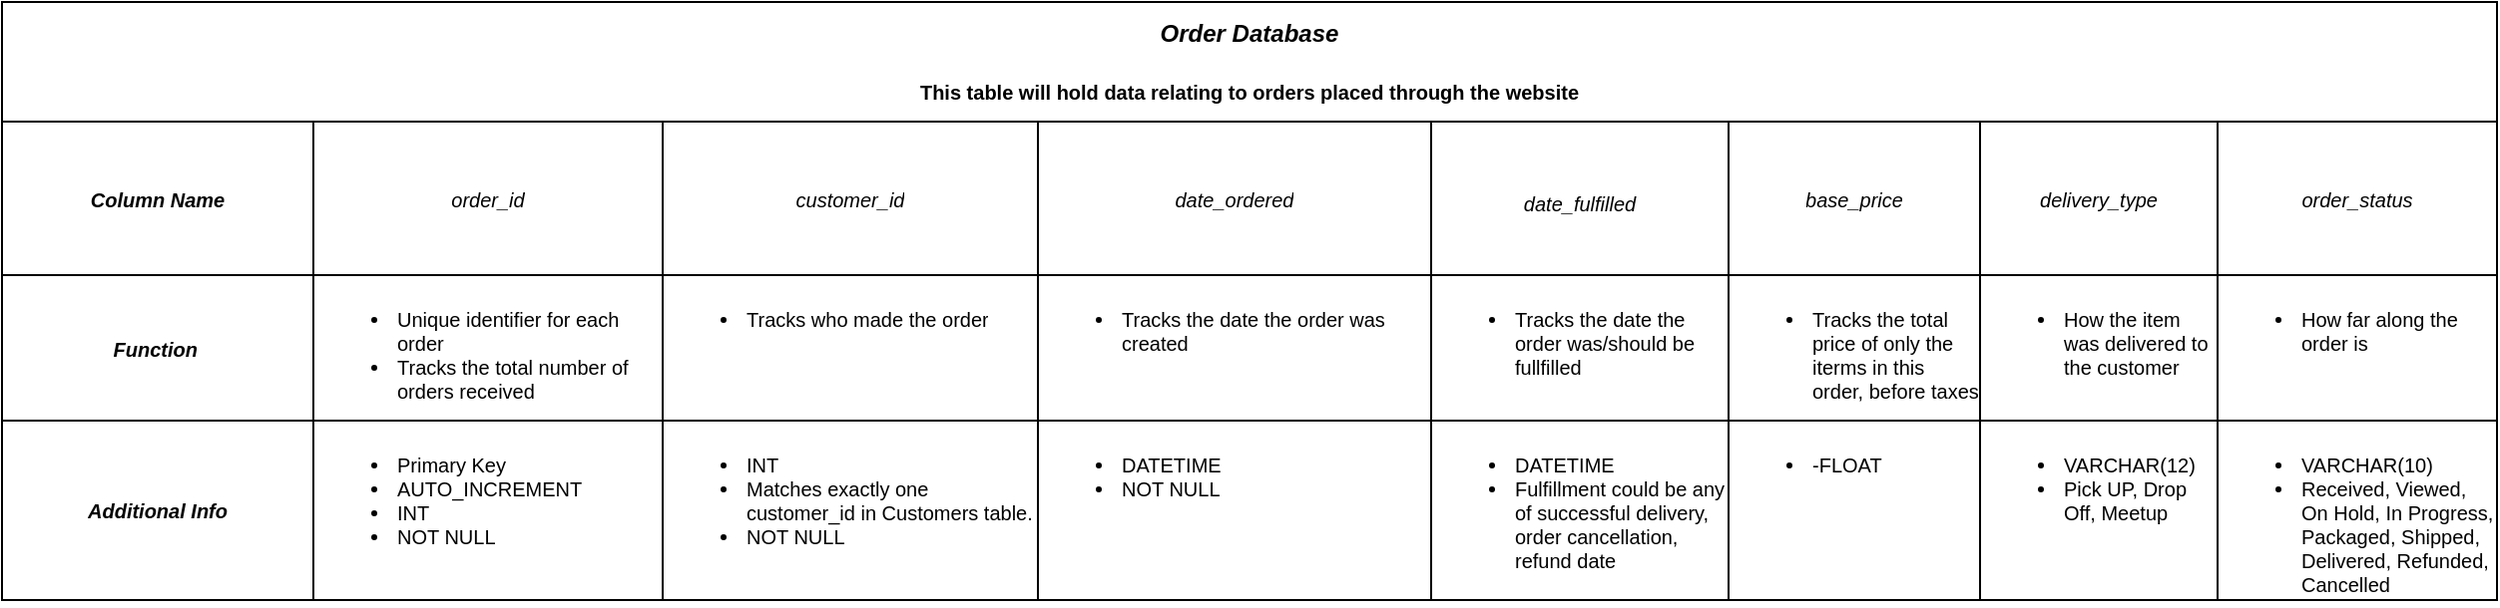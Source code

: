 <mxfile version="22.1.16" type="device">
  <diagram name="Page-1" id="gHIvGQpbCSgWHrchTyAn">
    <mxGraphModel dx="768" dy="1029" grid="1" gridSize="10" guides="1" tooltips="1" connect="1" arrows="1" fold="1" page="1" pageScale="1" pageWidth="1100" pageHeight="850" math="0" shadow="0">
      <root>
        <mxCell id="0" />
        <mxCell id="1" parent="0" />
        <mxCell id="gHuFH4bHejTYhTL7X0s5-1" value="&lt;i&gt;Order Database&lt;br&gt;&lt;/i&gt;&lt;span style=&quot;background-color: initial; font-size: 10px; text-align: left;&quot;&gt;&lt;br&gt;This table will hold data relating to orders placed through the website&lt;/span&gt;&lt;i&gt;&lt;br&gt;&lt;/i&gt;" style="swimlane;whiteSpace=wrap;html=1;align=center;startSize=60;" vertex="1" parent="1">
          <mxGeometry x="70" y="40" width="1250" height="300" as="geometry">
            <mxRectangle x="70" y="40" width="130" height="60" as="alternateBounds" />
          </mxGeometry>
        </mxCell>
        <mxCell id="gHuFH4bHejTYhTL7X0s5-29" value="" style="shape=table;startSize=0;container=1;collapsible=0;childLayout=tableLayout;fontSize=10;align=left;" vertex="1" parent="gHuFH4bHejTYhTL7X0s5-1">
          <mxGeometry y="60" width="1250" height="240" as="geometry" />
        </mxCell>
        <mxCell id="gHuFH4bHejTYhTL7X0s5-30" value="" style="shape=tableRow;horizontal=0;startSize=0;swimlaneHead=0;swimlaneBody=0;strokeColor=inherit;top=0;left=0;bottom=0;right=0;collapsible=0;dropTarget=0;fillColor=none;points=[[0,0.5],[1,0.5]];portConstraint=eastwest;fontSize=16;" vertex="1" parent="gHuFH4bHejTYhTL7X0s5-29">
          <mxGeometry width="1250" height="77" as="geometry" />
        </mxCell>
        <mxCell id="gHuFH4bHejTYhTL7X0s5-31" value="&lt;i style=&quot;font-size: 10px;&quot;&gt;Column Name&lt;/i&gt;" style="shape=partialRectangle;html=1;whiteSpace=wrap;connectable=0;strokeColor=inherit;overflow=hidden;fillColor=none;top=0;left=0;bottom=0;right=0;pointerEvents=1;fontSize=10;fontStyle=1" vertex="1" parent="gHuFH4bHejTYhTL7X0s5-30">
          <mxGeometry width="156" height="77" as="geometry">
            <mxRectangle width="156" height="77" as="alternateBounds" />
          </mxGeometry>
        </mxCell>
        <mxCell id="gHuFH4bHejTYhTL7X0s5-32" value="order_id" style="shape=partialRectangle;html=1;whiteSpace=wrap;connectable=0;strokeColor=inherit;overflow=hidden;fillColor=none;top=0;left=0;bottom=0;right=0;pointerEvents=1;fontSize=10;fontStyle=2" vertex="1" parent="gHuFH4bHejTYhTL7X0s5-30">
          <mxGeometry x="156" width="175" height="77" as="geometry">
            <mxRectangle width="175" height="77" as="alternateBounds" />
          </mxGeometry>
        </mxCell>
        <mxCell id="gHuFH4bHejTYhTL7X0s5-33" value="customer_id" style="shape=partialRectangle;html=1;whiteSpace=wrap;connectable=0;strokeColor=inherit;overflow=hidden;fillColor=none;top=0;left=0;bottom=0;right=0;pointerEvents=1;fontSize=10;fontStyle=2" vertex="1" parent="gHuFH4bHejTYhTL7X0s5-30">
          <mxGeometry x="331" width="188" height="77" as="geometry">
            <mxRectangle width="188" height="77" as="alternateBounds" />
          </mxGeometry>
        </mxCell>
        <mxCell id="gHuFH4bHejTYhTL7X0s5-42" value="date_ordered" style="shape=partialRectangle;html=1;whiteSpace=wrap;connectable=0;strokeColor=inherit;overflow=hidden;fillColor=none;top=0;left=0;bottom=0;right=0;pointerEvents=1;fontSize=10;fontStyle=2" vertex="1" parent="gHuFH4bHejTYhTL7X0s5-30">
          <mxGeometry x="519" width="197" height="77" as="geometry">
            <mxRectangle width="197" height="77" as="alternateBounds" />
          </mxGeometry>
        </mxCell>
        <mxCell id="gHuFH4bHejTYhTL7X0s5-45" value="&lt;font style=&quot;font-size: 10px;&quot;&gt;date_fulfilled&lt;/font&gt;" style="shape=partialRectangle;html=1;whiteSpace=wrap;connectable=0;strokeColor=inherit;overflow=hidden;fillColor=none;top=0;left=0;bottom=0;right=0;pointerEvents=1;fontSize=16;fontStyle=2" vertex="1" parent="gHuFH4bHejTYhTL7X0s5-30">
          <mxGeometry x="716" width="149" height="77" as="geometry">
            <mxRectangle width="149" height="77" as="alternateBounds" />
          </mxGeometry>
        </mxCell>
        <mxCell id="gHuFH4bHejTYhTL7X0s5-48" value="base_price" style="shape=partialRectangle;html=1;whiteSpace=wrap;connectable=0;strokeColor=inherit;overflow=hidden;fillColor=none;top=0;left=0;bottom=0;right=0;pointerEvents=1;fontSize=10;fontStyle=2" vertex="1" parent="gHuFH4bHejTYhTL7X0s5-30">
          <mxGeometry x="865" width="126" height="77" as="geometry">
            <mxRectangle width="126" height="77" as="alternateBounds" />
          </mxGeometry>
        </mxCell>
        <mxCell id="gHuFH4bHejTYhTL7X0s5-51" value="delivery_type" style="shape=partialRectangle;html=1;whiteSpace=wrap;connectable=0;strokeColor=inherit;overflow=hidden;fillColor=none;top=0;left=0;bottom=0;right=0;pointerEvents=1;fontSize=10;fontStyle=2" vertex="1" parent="gHuFH4bHejTYhTL7X0s5-30">
          <mxGeometry x="991" width="119" height="77" as="geometry">
            <mxRectangle width="119" height="77" as="alternateBounds" />
          </mxGeometry>
        </mxCell>
        <mxCell id="gHuFH4bHejTYhTL7X0s5-54" value="order_status" style="shape=partialRectangle;html=1;whiteSpace=wrap;connectable=0;strokeColor=inherit;overflow=hidden;fillColor=none;top=0;left=0;bottom=0;right=0;pointerEvents=1;fontSize=10;fontStyle=2" vertex="1" parent="gHuFH4bHejTYhTL7X0s5-30">
          <mxGeometry x="1110" width="140" height="77" as="geometry">
            <mxRectangle width="140" height="77" as="alternateBounds" />
          </mxGeometry>
        </mxCell>
        <mxCell id="gHuFH4bHejTYhTL7X0s5-34" value="" style="shape=tableRow;horizontal=0;startSize=0;swimlaneHead=0;swimlaneBody=0;strokeColor=inherit;top=0;left=0;bottom=0;right=0;collapsible=0;dropTarget=0;fillColor=none;points=[[0,0.5],[1,0.5]];portConstraint=eastwest;fontSize=16;" vertex="1" parent="gHuFH4bHejTYhTL7X0s5-29">
          <mxGeometry y="77" width="1250" height="73" as="geometry" />
        </mxCell>
        <mxCell id="gHuFH4bHejTYhTL7X0s5-35" value="&lt;i style=&quot;font-size: 10px;&quot;&gt;Function&lt;span style=&quot;white-space: pre; font-size: 10px;&quot;&gt;&#x9;&lt;/span&gt;&lt;/i&gt;" style="shape=partialRectangle;html=1;whiteSpace=wrap;connectable=0;strokeColor=inherit;overflow=hidden;fillColor=none;top=0;left=0;bottom=0;right=0;pointerEvents=1;fontSize=10;fontStyle=1" vertex="1" parent="gHuFH4bHejTYhTL7X0s5-34">
          <mxGeometry width="156" height="73" as="geometry">
            <mxRectangle width="156" height="73" as="alternateBounds" />
          </mxGeometry>
        </mxCell>
        <mxCell id="gHuFH4bHejTYhTL7X0s5-36" value="&lt;ul style=&quot;font-size: 10px;&quot;&gt;&lt;li style=&quot;font-size: 10px;&quot;&gt;&lt;span style=&quot;background-color: initial; font-size: 10px;&quot;&gt;Unique identifier for each order&lt;/span&gt;&lt;/li&gt;&lt;li style=&quot;font-size: 10px;&quot;&gt;&lt;span style=&quot;font-size: 10px; background-color: initial;&quot;&gt;Tracks the total number of orders received&lt;/span&gt;&lt;/li&gt;&lt;/ul&gt;" style="shape=partialRectangle;html=1;whiteSpace=wrap;connectable=0;strokeColor=inherit;overflow=hidden;fillColor=none;top=0;left=0;bottom=0;right=0;pointerEvents=1;fontSize=10;align=left;verticalAlign=top;" vertex="1" parent="gHuFH4bHejTYhTL7X0s5-34">
          <mxGeometry x="156" width="175" height="73" as="geometry">
            <mxRectangle width="175" height="73" as="alternateBounds" />
          </mxGeometry>
        </mxCell>
        <mxCell id="gHuFH4bHejTYhTL7X0s5-37" value="&lt;ul style=&quot;font-size: 10px;&quot;&gt;&lt;li style=&quot;font-size: 10px;&quot;&gt;Tracks who made the order&lt;/li&gt;&lt;/ul&gt;" style="shape=partialRectangle;html=1;whiteSpace=wrap;connectable=0;strokeColor=inherit;overflow=hidden;fillColor=none;top=0;left=0;bottom=0;right=0;pointerEvents=1;fontSize=10;verticalAlign=top;align=left;" vertex="1" parent="gHuFH4bHejTYhTL7X0s5-34">
          <mxGeometry x="331" width="188" height="73" as="geometry">
            <mxRectangle width="188" height="73" as="alternateBounds" />
          </mxGeometry>
        </mxCell>
        <mxCell id="gHuFH4bHejTYhTL7X0s5-43" value="&lt;ul style=&quot;font-size: 10px;&quot;&gt;&lt;li style=&quot;font-size: 10px;&quot;&gt;Tracks the date the order was created&lt;/li&gt;&lt;/ul&gt;" style="shape=partialRectangle;html=1;whiteSpace=wrap;connectable=0;strokeColor=inherit;overflow=hidden;fillColor=none;top=0;left=0;bottom=0;right=0;pointerEvents=1;fontSize=10;align=left;verticalAlign=top;labelPosition=center;verticalLabelPosition=middle;" vertex="1" parent="gHuFH4bHejTYhTL7X0s5-34">
          <mxGeometry x="519" width="197" height="73" as="geometry">
            <mxRectangle width="197" height="73" as="alternateBounds" />
          </mxGeometry>
        </mxCell>
        <mxCell id="gHuFH4bHejTYhTL7X0s5-46" value="&lt;ul style=&quot;font-size: 10px;&quot;&gt;&lt;li style=&quot;font-size: 10px;&quot;&gt;Tracks the date the order was/should be fullfilled&lt;/li&gt;&lt;/ul&gt;" style="shape=partialRectangle;html=1;whiteSpace=wrap;connectable=0;strokeColor=inherit;overflow=hidden;fillColor=none;top=0;left=0;bottom=0;right=0;pointerEvents=1;fontSize=10;verticalAlign=top;align=left;" vertex="1" parent="gHuFH4bHejTYhTL7X0s5-34">
          <mxGeometry x="716" width="149" height="73" as="geometry">
            <mxRectangle width="149" height="73" as="alternateBounds" />
          </mxGeometry>
        </mxCell>
        <mxCell id="gHuFH4bHejTYhTL7X0s5-49" value="&lt;ul&gt;&lt;li&gt;Tracks the total price of only the iterms in this order, before taxes&lt;/li&gt;&lt;/ul&gt;" style="shape=partialRectangle;html=1;whiteSpace=wrap;connectable=0;strokeColor=inherit;overflow=hidden;fillColor=none;top=0;left=0;bottom=0;right=0;pointerEvents=1;fontSize=10;verticalAlign=top;align=left;" vertex="1" parent="gHuFH4bHejTYhTL7X0s5-34">
          <mxGeometry x="865" width="126" height="73" as="geometry">
            <mxRectangle width="126" height="73" as="alternateBounds" />
          </mxGeometry>
        </mxCell>
        <mxCell id="gHuFH4bHejTYhTL7X0s5-52" value="&lt;ul&gt;&lt;li&gt;How the item was delivered to the customer&lt;/li&gt;&lt;/ul&gt;" style="shape=partialRectangle;html=1;whiteSpace=wrap;connectable=0;strokeColor=inherit;overflow=hidden;fillColor=none;top=0;left=0;bottom=0;right=0;pointerEvents=1;fontSize=10;verticalAlign=top;align=left;" vertex="1" parent="gHuFH4bHejTYhTL7X0s5-34">
          <mxGeometry x="991" width="119" height="73" as="geometry">
            <mxRectangle width="119" height="73" as="alternateBounds" />
          </mxGeometry>
        </mxCell>
        <mxCell id="gHuFH4bHejTYhTL7X0s5-55" value="&lt;ul&gt;&lt;li&gt;How far along the order is&amp;nbsp;&lt;/li&gt;&lt;/ul&gt;" style="shape=partialRectangle;html=1;whiteSpace=wrap;connectable=0;strokeColor=inherit;overflow=hidden;fillColor=none;top=0;left=0;bottom=0;right=0;pointerEvents=1;fontSize=10;verticalAlign=top;align=left;" vertex="1" parent="gHuFH4bHejTYhTL7X0s5-34">
          <mxGeometry x="1110" width="140" height="73" as="geometry">
            <mxRectangle width="140" height="73" as="alternateBounds" />
          </mxGeometry>
        </mxCell>
        <mxCell id="gHuFH4bHejTYhTL7X0s5-38" value="" style="shape=tableRow;horizontal=0;startSize=0;swimlaneHead=0;swimlaneBody=0;strokeColor=inherit;top=0;left=0;bottom=0;right=0;collapsible=0;dropTarget=0;fillColor=none;points=[[0,0.5],[1,0.5]];portConstraint=eastwest;fontSize=16;" vertex="1" parent="gHuFH4bHejTYhTL7X0s5-29">
          <mxGeometry y="150" width="1250" height="90" as="geometry" />
        </mxCell>
        <mxCell id="gHuFH4bHejTYhTL7X0s5-39" value="&lt;i style=&quot;font-size: 10px;&quot;&gt;Additional Info&lt;/i&gt;" style="shape=partialRectangle;html=1;whiteSpace=wrap;connectable=0;strokeColor=inherit;overflow=hidden;fillColor=none;top=0;left=0;bottom=0;right=0;pointerEvents=1;fontSize=10;fontStyle=1" vertex="1" parent="gHuFH4bHejTYhTL7X0s5-38">
          <mxGeometry width="156" height="90" as="geometry">
            <mxRectangle width="156" height="90" as="alternateBounds" />
          </mxGeometry>
        </mxCell>
        <mxCell id="gHuFH4bHejTYhTL7X0s5-40" value="&lt;ul style=&quot;font-size: 10px;&quot;&gt;&lt;li style=&quot;font-size: 10px;&quot;&gt;Primary Key&lt;/li&gt;&lt;li style=&quot;font-size: 10px;&quot;&gt;AUTO_INCREMENT&lt;/li&gt;&lt;li style=&quot;font-size: 10px;&quot;&gt;INT&lt;/li&gt;&lt;li style=&quot;font-size: 10px;&quot;&gt;NOT NULL&lt;/li&gt;&lt;/ul&gt;" style="shape=partialRectangle;html=1;whiteSpace=wrap;connectable=0;strokeColor=inherit;overflow=hidden;fillColor=none;top=0;left=0;bottom=0;right=0;pointerEvents=1;fontSize=10;align=left;verticalAlign=top;" vertex="1" parent="gHuFH4bHejTYhTL7X0s5-38">
          <mxGeometry x="156" width="175" height="90" as="geometry">
            <mxRectangle width="175" height="90" as="alternateBounds" />
          </mxGeometry>
        </mxCell>
        <mxCell id="gHuFH4bHejTYhTL7X0s5-41" value="&lt;ul style=&quot;font-size: 10px;&quot;&gt;&lt;li style=&quot;font-size: 10px;&quot;&gt;INT&lt;/li&gt;&lt;li style=&quot;font-size: 10px;&quot;&gt;Matches exactly one customer_id in Customers table.&lt;/li&gt;&lt;li style=&quot;font-size: 10px;&quot;&gt;NOT NULL&lt;/li&gt;&lt;/ul&gt;" style="shape=partialRectangle;html=1;whiteSpace=wrap;connectable=0;strokeColor=inherit;overflow=hidden;fillColor=none;top=0;left=0;bottom=0;right=0;pointerEvents=1;fontSize=10;align=left;verticalAlign=top;" vertex="1" parent="gHuFH4bHejTYhTL7X0s5-38">
          <mxGeometry x="331" width="188" height="90" as="geometry">
            <mxRectangle width="188" height="90" as="alternateBounds" />
          </mxGeometry>
        </mxCell>
        <mxCell id="gHuFH4bHejTYhTL7X0s5-44" value="&lt;ul style=&quot;font-size: 10px;&quot;&gt;&lt;li style=&quot;font-size: 10px;&quot;&gt;DATETIME&lt;/li&gt;&lt;li style=&quot;font-size: 10px;&quot;&gt;NOT NULL&lt;/li&gt;&lt;/ul&gt;" style="shape=partialRectangle;html=1;whiteSpace=wrap;connectable=0;strokeColor=inherit;overflow=hidden;fillColor=none;top=0;left=0;bottom=0;right=0;pointerEvents=1;fontSize=10;align=left;verticalAlign=top;" vertex="1" parent="gHuFH4bHejTYhTL7X0s5-38">
          <mxGeometry x="519" width="197" height="90" as="geometry">
            <mxRectangle width="197" height="90" as="alternateBounds" />
          </mxGeometry>
        </mxCell>
        <mxCell id="gHuFH4bHejTYhTL7X0s5-47" value="&lt;ul style=&quot;font-size: 10px;&quot;&gt;&lt;li style=&quot;font-size: 10px;&quot;&gt;DATETIME&lt;/li&gt;&lt;li style=&quot;font-size: 10px;&quot;&gt;Fulfillment could be any of successful delivery, order cancellation, refund date&lt;/li&gt;&lt;/ul&gt;" style="shape=partialRectangle;html=1;whiteSpace=wrap;connectable=0;strokeColor=inherit;overflow=hidden;fillColor=none;top=0;left=0;bottom=0;right=0;pointerEvents=1;fontSize=10;align=left;verticalAlign=top;" vertex="1" parent="gHuFH4bHejTYhTL7X0s5-38">
          <mxGeometry x="716" width="149" height="90" as="geometry">
            <mxRectangle width="149" height="90" as="alternateBounds" />
          </mxGeometry>
        </mxCell>
        <mxCell id="gHuFH4bHejTYhTL7X0s5-50" value="&lt;ul&gt;&lt;li&gt;-FLOAT&lt;/li&gt;&lt;/ul&gt;" style="shape=partialRectangle;html=1;whiteSpace=wrap;connectable=0;strokeColor=inherit;overflow=hidden;fillColor=none;top=0;left=0;bottom=0;right=0;pointerEvents=1;fontSize=10;verticalAlign=top;align=left;" vertex="1" parent="gHuFH4bHejTYhTL7X0s5-38">
          <mxGeometry x="865" width="126" height="90" as="geometry">
            <mxRectangle width="126" height="90" as="alternateBounds" />
          </mxGeometry>
        </mxCell>
        <mxCell id="gHuFH4bHejTYhTL7X0s5-53" value="&lt;ul&gt;&lt;li&gt;VARCHAR(12)&lt;/li&gt;&lt;li&gt;Pick UP, Drop Off, Meetup&lt;/li&gt;&lt;/ul&gt;" style="shape=partialRectangle;html=1;whiteSpace=wrap;connectable=0;strokeColor=inherit;overflow=hidden;fillColor=none;top=0;left=0;bottom=0;right=0;pointerEvents=1;fontSize=10;verticalAlign=top;align=left;" vertex="1" parent="gHuFH4bHejTYhTL7X0s5-38">
          <mxGeometry x="991" width="119" height="90" as="geometry">
            <mxRectangle width="119" height="90" as="alternateBounds" />
          </mxGeometry>
        </mxCell>
        <mxCell id="gHuFH4bHejTYhTL7X0s5-56" value="&lt;ul&gt;&lt;li&gt;VARCHAR(10)&lt;/li&gt;&lt;li&gt;Received, Viewed, On Hold, In Progress, Packaged, Shipped, Delivered, Refunded, Cancelled&lt;/li&gt;&lt;/ul&gt;" style="shape=partialRectangle;html=1;whiteSpace=wrap;connectable=0;strokeColor=inherit;overflow=hidden;fillColor=none;top=0;left=0;bottom=0;right=0;pointerEvents=1;fontSize=10;verticalAlign=top;align=left;" vertex="1" parent="gHuFH4bHejTYhTL7X0s5-38">
          <mxGeometry x="1110" width="140" height="90" as="geometry">
            <mxRectangle width="140" height="90" as="alternateBounds" />
          </mxGeometry>
        </mxCell>
      </root>
    </mxGraphModel>
  </diagram>
</mxfile>
